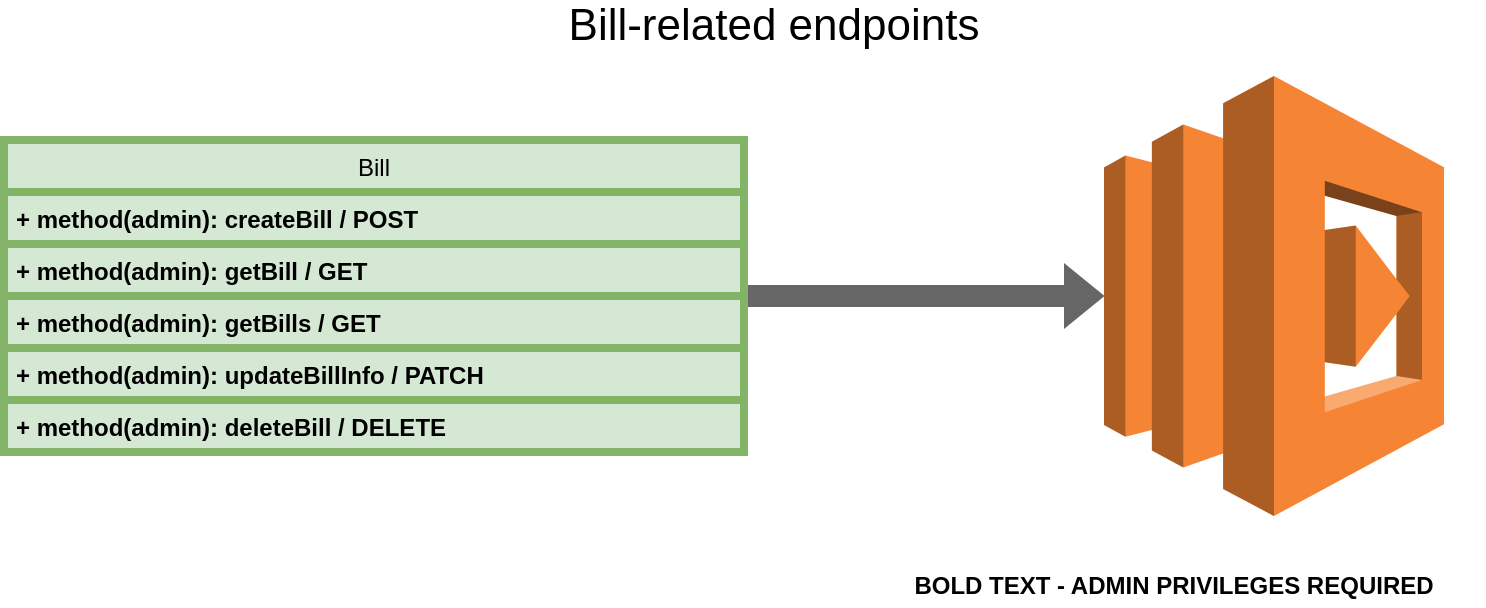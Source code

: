<mxfile version="13.7.9" type="device"><diagram id="XgMz9SmLLzoMkkaPz4Y-" name="Page-1"><mxGraphModel dx="1102" dy="851" grid="1" gridSize="10" guides="1" tooltips="1" connect="1" arrows="1" fold="1" page="1" pageScale="1" pageWidth="850" pageHeight="1100" math="0" shadow="0"><root><mxCell id="0"/><mxCell id="1" parent="0"/><mxCell id="sCo--e67_-t0WsuYZKk6-2" style="edgeStyle=orthogonalEdgeStyle;rounded=0;orthogonalLoop=1;jettySize=auto;html=1;entryX=0;entryY=0.5;entryDx=0;entryDy=0;entryPerimeter=0;shape=flexArrow;strokeColor=#666666;fillColor=#666666;fontStyle=0" edge="1" parent="1" source="sCo--e67_-t0WsuYZKk6-7" target="sCo--e67_-t0WsuYZKk6-58"><mxGeometry relative="1" as="geometry"><mxPoint x="590" y="195" as="targetPoint"/></mxGeometry></mxCell><mxCell id="sCo--e67_-t0WsuYZKk6-6" value="BOLD TEXT - ADMIN PRIVILEGES REQUIRED" style="text;html=1;strokeColor=none;fillColor=none;align=center;verticalAlign=middle;whiteSpace=wrap;rounded=0;shadow=0;labelBackgroundColor=none;fontStyle=1" vertex="1" parent="1"><mxGeometry x="470" y="330" width="310" height="20" as="geometry"/></mxCell><mxCell id="sCo--e67_-t0WsuYZKk6-7" value="Bill" style="swimlane;fontStyle=0;align=center;verticalAlign=top;childLayout=stackLayout;horizontal=1;startSize=26;horizontalStack=0;resizeParent=1;resizeParentMax=0;resizeLast=0;collapsible=1;marginBottom=0;shadow=0;fillColor=#d5e8d4;strokeColor=#82b366;strokeWidth=4;labelBackgroundColor=none;" vertex="1" parent="1"><mxGeometry x="40" y="117" width="370" height="156" as="geometry"><mxRectangle x="20" y="220" width="100" height="26" as="alternateBounds"/></mxGeometry></mxCell><mxCell id="sCo--e67_-t0WsuYZKk6-40" value="+ method(admin): createBill / POST" style="text;align=left;verticalAlign=top;spacingLeft=4;spacingRight=4;overflow=hidden;rotatable=0;points=[[0,0.5],[1,0.5]];portConstraint=eastwest;fillColor=#d5e8d4;strokeColor=#82b366;strokeWidth=4;fontStyle=1;labelBackgroundColor=none;" vertex="1" parent="sCo--e67_-t0WsuYZKk6-7"><mxGeometry y="26" width="370" height="26" as="geometry"/></mxCell><mxCell id="sCo--e67_-t0WsuYZKk6-41" value="+ method(admin): getBill / GET" style="text;align=left;verticalAlign=top;spacingLeft=4;spacingRight=4;overflow=hidden;rotatable=0;points=[[0,0.5],[1,0.5]];portConstraint=eastwest;fillColor=#d5e8d4;strokeColor=#82b366;strokeWidth=4;fontStyle=1;labelBackgroundColor=none;" vertex="1" parent="sCo--e67_-t0WsuYZKk6-7"><mxGeometry y="52" width="370" height="26" as="geometry"/></mxCell><mxCell id="sCo--e67_-t0WsuYZKk6-42" value="+ method(admin): getBills / GET" style="text;align=left;verticalAlign=top;spacingLeft=4;spacingRight=4;overflow=hidden;rotatable=0;points=[[0,0.5],[1,0.5]];portConstraint=eastwest;fillColor=#d5e8d4;strokeColor=#82b366;strokeWidth=4;fontStyle=1;labelBackgroundColor=none;" vertex="1" parent="sCo--e67_-t0WsuYZKk6-7"><mxGeometry y="78" width="370" height="26" as="geometry"/></mxCell><mxCell id="sCo--e67_-t0WsuYZKk6-43" value="+ method(admin): updateBillInfo / PATCH" style="text;align=left;verticalAlign=top;spacingLeft=4;spacingRight=4;overflow=hidden;rotatable=0;points=[[0,0.5],[1,0.5]];portConstraint=eastwest;fillColor=#d5e8d4;strokeColor=#82b366;strokeWidth=4;fontStyle=1;labelBackgroundColor=none;" vertex="1" parent="sCo--e67_-t0WsuYZKk6-7"><mxGeometry y="104" width="370" height="26" as="geometry"/></mxCell><mxCell id="sCo--e67_-t0WsuYZKk6-44" value="+ method(admin): deleteBill / DELETE" style="text;align=left;verticalAlign=top;spacingLeft=4;spacingRight=4;overflow=hidden;rotatable=0;points=[[0,0.5],[1,0.5]];portConstraint=eastwest;fillColor=#d5e8d4;strokeColor=#82b366;strokeWidth=4;fontStyle=1;labelBackgroundColor=none;" vertex="1" parent="sCo--e67_-t0WsuYZKk6-7"><mxGeometry y="130" width="370" height="26" as="geometry"/></mxCell><mxCell id="sCo--e67_-t0WsuYZKk6-56" value="Bill-related endpoints" style="text;html=1;strokeColor=none;fillColor=none;align=center;verticalAlign=middle;whiteSpace=wrap;rounded=0;fontSize=22;" vertex="1" parent="1"><mxGeometry x="295" y="50" width="260" height="20" as="geometry"/></mxCell><mxCell id="sCo--e67_-t0WsuYZKk6-58" value="" style="outlineConnect=0;dashed=0;verticalLabelPosition=bottom;verticalAlign=top;align=center;html=1;shape=mxgraph.aws3.lambda;fillColor=#F58534;gradientColor=none;fontSize=22;" vertex="1" parent="1"><mxGeometry x="590" y="85" width="170" height="220" as="geometry"/></mxCell></root></mxGraphModel></diagram></mxfile>
